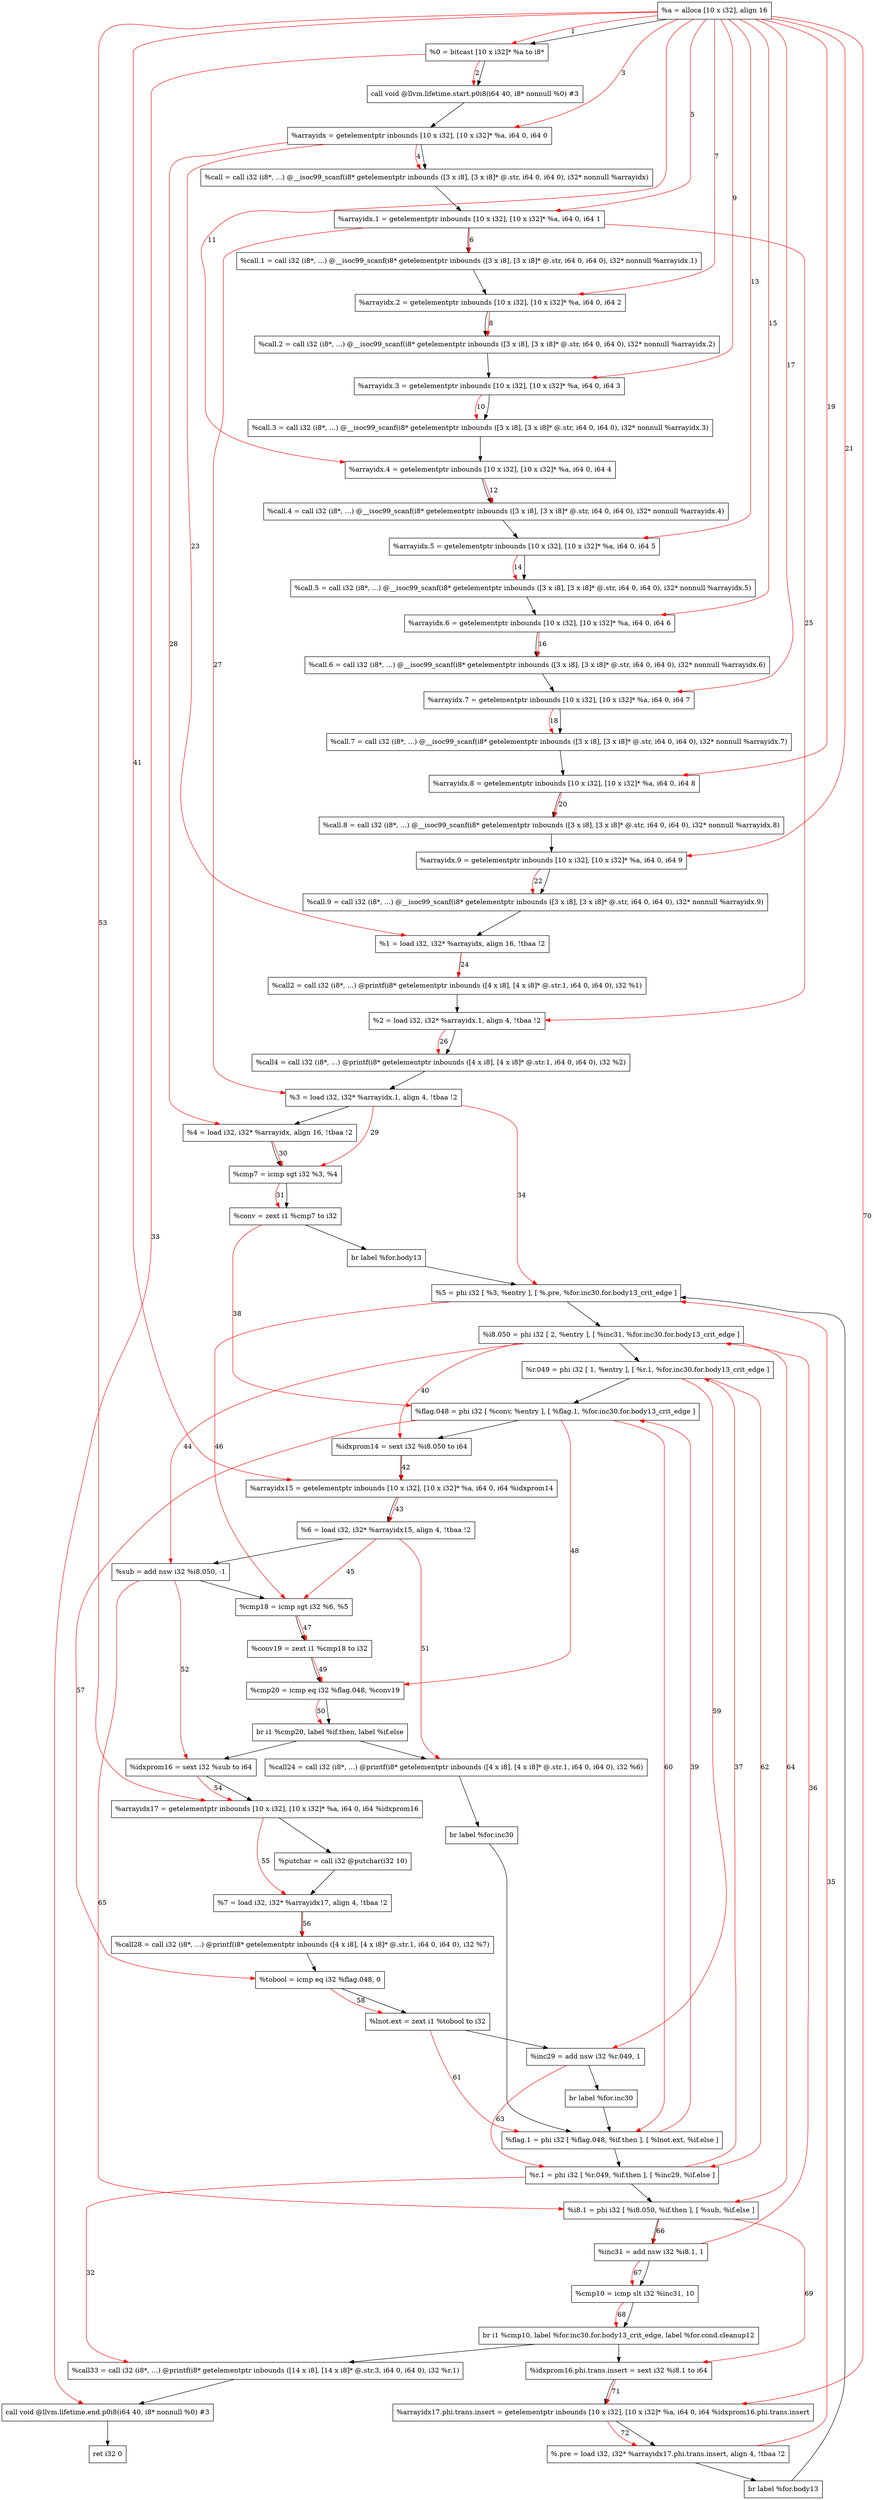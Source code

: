 digraph "CDFG for'func' function" {
	Node0x563d09821748[shape=record, label="  %a = alloca [10 x i32], align 16"]
	Node0x563d09821e08[shape=record, label="  %0 = bitcast [10 x i32]* %a to i8*"]
	Node0x563d09822268[shape=record, label="  call void @llvm.lifetime.start.p0i8(i64 40, i8* nonnull %0) #3"]
	Node0x563d09822378[shape=record, label="  %arrayidx = getelementptr inbounds [10 x i32], [10 x i32]* %a, i64 0, i64 0"]
	Node0x563d09822798[shape=record, label="  %call = call i32 (i8*, ...) @__isoc99_scanf(i8* getelementptr inbounds ([3 x i8], [3 x i8]* @.str, i64 0, i64 0), i32* nonnull %arrayidx)"]
	Node0x563d098228b8[shape=record, label="  %arrayidx.1 = getelementptr inbounds [10 x i32], [10 x i32]* %a, i64 0, i64 1"]
	Node0x563d098229a8[shape=record, label="  %call.1 = call i32 (i8*, ...) @__isoc99_scanf(i8* getelementptr inbounds ([3 x i8], [3 x i8]* @.str, i64 0, i64 0), i32* nonnull %arrayidx.1)"]
	Node0x563d09822ac8[shape=record, label="  %arrayidx.2 = getelementptr inbounds [10 x i32], [10 x i32]* %a, i64 0, i64 2"]
	Node0x563d09822bb8[shape=record, label="  %call.2 = call i32 (i8*, ...) @__isoc99_scanf(i8* getelementptr inbounds ([3 x i8], [3 x i8]* @.str, i64 0, i64 0), i32* nonnull %arrayidx.2)"]
	Node0x563d09822cd8[shape=record, label="  %arrayidx.3 = getelementptr inbounds [10 x i32], [10 x i32]* %a, i64 0, i64 3"]
	Node0x563d09822dc8[shape=record, label="  %call.3 = call i32 (i8*, ...) @__isoc99_scanf(i8* getelementptr inbounds ([3 x i8], [3 x i8]* @.str, i64 0, i64 0), i32* nonnull %arrayidx.3)"]
	Node0x563d09822ee8[shape=record, label="  %arrayidx.4 = getelementptr inbounds [10 x i32], [10 x i32]* %a, i64 0, i64 4"]
	Node0x563d09822fd8[shape=record, label="  %call.4 = call i32 (i8*, ...) @__isoc99_scanf(i8* getelementptr inbounds ([3 x i8], [3 x i8]* @.str, i64 0, i64 0), i32* nonnull %arrayidx.4)"]
	Node0x563d098230f8[shape=record, label="  %arrayidx.5 = getelementptr inbounds [10 x i32], [10 x i32]* %a, i64 0, i64 5"]
	Node0x563d09823388[shape=record, label="  %call.5 = call i32 (i8*, ...) @__isoc99_scanf(i8* getelementptr inbounds ([3 x i8], [3 x i8]* @.str, i64 0, i64 0), i32* nonnull %arrayidx.5)"]
	Node0x563d098234a8[shape=record, label="  %arrayidx.6 = getelementptr inbounds [10 x i32], [10 x i32]* %a, i64 0, i64 6"]
	Node0x563d09823598[shape=record, label="  %call.6 = call i32 (i8*, ...) @__isoc99_scanf(i8* getelementptr inbounds ([3 x i8], [3 x i8]* @.str, i64 0, i64 0), i32* nonnull %arrayidx.6)"]
	Node0x563d098236b8[shape=record, label="  %arrayidx.7 = getelementptr inbounds [10 x i32], [10 x i32]* %a, i64 0, i64 7"]
	Node0x563d098237a8[shape=record, label="  %call.7 = call i32 (i8*, ...) @__isoc99_scanf(i8* getelementptr inbounds ([3 x i8], [3 x i8]* @.str, i64 0, i64 0), i32* nonnull %arrayidx.7)"]
	Node0x563d098238c8[shape=record, label="  %arrayidx.8 = getelementptr inbounds [10 x i32], [10 x i32]* %a, i64 0, i64 8"]
	Node0x563d098239b8[shape=record, label="  %call.8 = call i32 (i8*, ...) @__isoc99_scanf(i8* getelementptr inbounds ([3 x i8], [3 x i8]* @.str, i64 0, i64 0), i32* nonnull %arrayidx.8)"]
	Node0x563d09823ad8[shape=record, label="  %arrayidx.9 = getelementptr inbounds [10 x i32], [10 x i32]* %a, i64 0, i64 9"]
	Node0x563d09823bc8[shape=record, label="  %call.9 = call i32 (i8*, ...) @__isoc99_scanf(i8* getelementptr inbounds ([3 x i8], [3 x i8]* @.str, i64 0, i64 0), i32* nonnull %arrayidx.9)"]
	Node0x563d09823c88[shape=record, label="  %1 = load i32, i32* %arrayidx, align 16, !tbaa !2"]
	Node0x563d09824cf8[shape=record, label="  %call2 = call i32 (i8*, ...) @printf(i8* getelementptr inbounds ([4 x i8], [4 x i8]* @.str.1, i64 0, i64 0), i32 %1)"]
	Node0x563d09824dd8[shape=record, label="  %2 = load i32, i32* %arrayidx.1, align 4, !tbaa !2"]
	Node0x563d098254a8[shape=record, label="  %call4 = call i32 (i8*, ...) @printf(i8* getelementptr inbounds ([4 x i8], [4 x i8]* @.str.1, i64 0, i64 0), i32 %2)"]
	Node0x563d09825568[shape=record, label="  %3 = load i32, i32* %arrayidx.1, align 4, !tbaa !2"]
	Node0x563d098255c8[shape=record, label="  %4 = load i32, i32* %arrayidx, align 16, !tbaa !2"]
	Node0x563d09825690[shape=record, label="  %cmp7 = icmp sgt i32 %3, %4"]
	Node0x563d09825a28[shape=record, label="  %conv = zext i1 %cmp7 to i32"]
	Node0x563d09825b58[shape=record, label="  br label %for.body13"]
	Node0x563d09825dc8[shape=record, label="  %call33 = call i32 (i8*, ...) @printf(i8* getelementptr inbounds ([14 x i8], [14 x i8]* @.str.3, i64 0, i64 0), i32 %r.1)"]
	Node0x563d09826028[shape=record, label="  call void @llvm.lifetime.end.p0i8(i64 40, i8* nonnull %0) #3"]
	Node0x563d098260e8[shape=record, label="  ret i32 0"]
	Node0x563d09826288[shape=record, label="  %5 = phi i32 [ %3, %entry ], [ %.pre, %for.inc30.for.body13_crit_edge ]"]
	Node0x563d09826438[shape=record, label="  %i8.050 = phi i32 [ 2, %entry ], [ %inc31, %for.inc30.for.body13_crit_edge ]"]
	Node0x563d098264f8[shape=record, label="  %r.049 = phi i32 [ 1, %entry ], [ %r.1, %for.inc30.for.body13_crit_edge ]"]
	Node0x563d09826668[shape=record, label="  %flag.048 = phi i32 [ %conv, %entry ], [ %flag.1, %for.inc30.for.body13_crit_edge ]"]
	Node0x563d09826718[shape=record, label="  %idxprom14 = sext i32 %i8.050 to i64"]
	Node0x563d098267a8[shape=record, label="  %arrayidx15 = getelementptr inbounds [10 x i32], [10 x i32]* %a, i64 0, i64 %idxprom14"]
	Node0x563d09826848[shape=record, label="  %6 = load i32, i32* %arrayidx15, align 4, !tbaa !2"]
	Node0x563d098268f0[shape=record, label="  %sub = add nsw i32 %i8.050, -1"]
	Node0x563d09827190[shape=record, label="  %cmp18 = icmp sgt i32 %6, %5"]
	Node0x563d09827208[shape=record, label="  %conv19 = zext i1 %cmp18 to i32"]
	Node0x563d098272a0[shape=record, label="  %cmp20 = icmp eq i32 %flag.048, %conv19"]
	Node0x563d097b6588[shape=record, label="  br i1 %cmp20, label %if.then, label %if.else"]
	Node0x563d09827508[shape=record, label="  %call24 = call i32 (i8*, ...) @printf(i8* getelementptr inbounds ([4 x i8], [4 x i8]* @.str.1, i64 0, i64 0), i32 %6)"]
	Node0x563d09827648[shape=record, label="  br label %for.inc30"]
	Node0x563d09827458[shape=record, label="  %idxprom16 = sext i32 %sub to i64"]
	Node0x563d09827708[shape=record, label="  %arrayidx17 = getelementptr inbounds [10 x i32], [10 x i32]* %a, i64 0, i64 %idxprom16"]
	Node0x563d09827930[shape=record, label="  %putchar = call i32 @putchar(i32 10)"]
	Node0x563d09827a08[shape=record, label="  %7 = load i32, i32* %arrayidx17, align 4, !tbaa !2"]
	Node0x563d09827ab8[shape=record, label="  %call28 = call i32 (i8*, ...) @printf(i8* getelementptr inbounds ([4 x i8], [4 x i8]* @.str.1, i64 0, i64 0), i32 %7)"]
	Node0x563d09827b90[shape=record, label="  %tobool = icmp eq i32 %flag.048, 0"]
	Node0x563d09827c08[shape=record, label="  %lnot.ext = zext i1 %tobool to i32"]
	Node0x563d098282d0[shape=record, label="  %inc29 = add nsw i32 %r.049, 1"]
	Node0x563d09828348[shape=record, label="  br label %for.inc30"]
	Node0x563d09828398[shape=record, label="  %flag.1 = phi i32 [ %flag.048, %if.then ], [ %lnot.ext, %if.else ]"]
	Node0x563d09828438[shape=record, label="  %r.1 = phi i32 [ %r.049, %if.then ], [ %inc29, %if.else ]"]
	Node0x563d098284d8[shape=record, label="  %i8.1 = phi i32 [ %i8.050, %if.then ], [ %sub, %if.else ]"]
	Node0x563d098285c0[shape=record, label="  %inc31 = add nsw i32 %i8.1, 1"]
	Node0x563d09828630[shape=record, label="  %cmp10 = icmp slt i32 %inc31, 10"]
	Node0x563d098286d8[shape=record, label="  br i1 %cmp10, label %for.inc30.for.body13_crit_edge, label %for.cond.cleanup12"]
	Node0x563d09826208[shape=record, label="  %idxprom16.phi.trans.insert = sext i32 %i8.1 to i64"]
	Node0x563d098287a8[shape=record, label="  %arrayidx17.phi.trans.insert = getelementptr inbounds [10 x i32], [10 x i32]* %a, i64 0, i64 %idxprom16.phi.trans.insert"]
	Node0x563d09826388[shape=record, label="  %.pre = load i32, i32* %arrayidx17.phi.trans.insert, align 4, !tbaa !2"]
	Node0x563d09825af8[shape=record, label="  br label %for.body13"]
	Node0x563d09821748 -> Node0x563d09821e08
	Node0x563d09821e08 -> Node0x563d09822268
	Node0x563d09822268 -> Node0x563d09822378
	Node0x563d09822378 -> Node0x563d09822798
	Node0x563d09822798 -> Node0x563d098228b8
	Node0x563d098228b8 -> Node0x563d098229a8
	Node0x563d098229a8 -> Node0x563d09822ac8
	Node0x563d09822ac8 -> Node0x563d09822bb8
	Node0x563d09822bb8 -> Node0x563d09822cd8
	Node0x563d09822cd8 -> Node0x563d09822dc8
	Node0x563d09822dc8 -> Node0x563d09822ee8
	Node0x563d09822ee8 -> Node0x563d09822fd8
	Node0x563d09822fd8 -> Node0x563d098230f8
	Node0x563d098230f8 -> Node0x563d09823388
	Node0x563d09823388 -> Node0x563d098234a8
	Node0x563d098234a8 -> Node0x563d09823598
	Node0x563d09823598 -> Node0x563d098236b8
	Node0x563d098236b8 -> Node0x563d098237a8
	Node0x563d098237a8 -> Node0x563d098238c8
	Node0x563d098238c8 -> Node0x563d098239b8
	Node0x563d098239b8 -> Node0x563d09823ad8
	Node0x563d09823ad8 -> Node0x563d09823bc8
	Node0x563d09823bc8 -> Node0x563d09823c88
	Node0x563d09823c88 -> Node0x563d09824cf8
	Node0x563d09824cf8 -> Node0x563d09824dd8
	Node0x563d09824dd8 -> Node0x563d098254a8
	Node0x563d098254a8 -> Node0x563d09825568
	Node0x563d09825568 -> Node0x563d098255c8
	Node0x563d098255c8 -> Node0x563d09825690
	Node0x563d09825690 -> Node0x563d09825a28
	Node0x563d09825a28 -> Node0x563d09825b58
	Node0x563d09825b58 -> Node0x563d09826288
	Node0x563d09825dc8 -> Node0x563d09826028
	Node0x563d09826028 -> Node0x563d098260e8
	Node0x563d09826288 -> Node0x563d09826438
	Node0x563d09826438 -> Node0x563d098264f8
	Node0x563d098264f8 -> Node0x563d09826668
	Node0x563d09826668 -> Node0x563d09826718
	Node0x563d09826718 -> Node0x563d098267a8
	Node0x563d098267a8 -> Node0x563d09826848
	Node0x563d09826848 -> Node0x563d098268f0
	Node0x563d098268f0 -> Node0x563d09827190
	Node0x563d09827190 -> Node0x563d09827208
	Node0x563d09827208 -> Node0x563d098272a0
	Node0x563d098272a0 -> Node0x563d097b6588
	Node0x563d097b6588 -> Node0x563d09827508
	Node0x563d097b6588 -> Node0x563d09827458
	Node0x563d09827508 -> Node0x563d09827648
	Node0x563d09827648 -> Node0x563d09828398
	Node0x563d09827458 -> Node0x563d09827708
	Node0x563d09827708 -> Node0x563d09827930
	Node0x563d09827930 -> Node0x563d09827a08
	Node0x563d09827a08 -> Node0x563d09827ab8
	Node0x563d09827ab8 -> Node0x563d09827b90
	Node0x563d09827b90 -> Node0x563d09827c08
	Node0x563d09827c08 -> Node0x563d098282d0
	Node0x563d098282d0 -> Node0x563d09828348
	Node0x563d09828348 -> Node0x563d09828398
	Node0x563d09828398 -> Node0x563d09828438
	Node0x563d09828438 -> Node0x563d098284d8
	Node0x563d098284d8 -> Node0x563d098285c0
	Node0x563d098285c0 -> Node0x563d09828630
	Node0x563d09828630 -> Node0x563d098286d8
	Node0x563d098286d8 -> Node0x563d09826208
	Node0x563d098286d8 -> Node0x563d09825dc8
	Node0x563d09826208 -> Node0x563d098287a8
	Node0x563d098287a8 -> Node0x563d09826388
	Node0x563d09826388 -> Node0x563d09825af8
	Node0x563d09825af8 -> Node0x563d09826288
edge [color=red]
	Node0x563d09821748 -> Node0x563d09821e08[label="1"]
	Node0x563d09821e08 -> Node0x563d09822268[label="2"]
	Node0x563d09821748 -> Node0x563d09822378[label="3"]
	Node0x563d09822378 -> Node0x563d09822798[label="4"]
	Node0x563d09821748 -> Node0x563d098228b8[label="5"]
	Node0x563d098228b8 -> Node0x563d098229a8[label="6"]
	Node0x563d09821748 -> Node0x563d09822ac8[label="7"]
	Node0x563d09822ac8 -> Node0x563d09822bb8[label="8"]
	Node0x563d09821748 -> Node0x563d09822cd8[label="9"]
	Node0x563d09822cd8 -> Node0x563d09822dc8[label="10"]
	Node0x563d09821748 -> Node0x563d09822ee8[label="11"]
	Node0x563d09822ee8 -> Node0x563d09822fd8[label="12"]
	Node0x563d09821748 -> Node0x563d098230f8[label="13"]
	Node0x563d098230f8 -> Node0x563d09823388[label="14"]
	Node0x563d09821748 -> Node0x563d098234a8[label="15"]
	Node0x563d098234a8 -> Node0x563d09823598[label="16"]
	Node0x563d09821748 -> Node0x563d098236b8[label="17"]
	Node0x563d098236b8 -> Node0x563d098237a8[label="18"]
	Node0x563d09821748 -> Node0x563d098238c8[label="19"]
	Node0x563d098238c8 -> Node0x563d098239b8[label="20"]
	Node0x563d09821748 -> Node0x563d09823ad8[label="21"]
	Node0x563d09823ad8 -> Node0x563d09823bc8[label="22"]
	Node0x563d09822378 -> Node0x563d09823c88[label="23"]
	Node0x563d09823c88 -> Node0x563d09824cf8[label="24"]
	Node0x563d098228b8 -> Node0x563d09824dd8[label="25"]
	Node0x563d09824dd8 -> Node0x563d098254a8[label="26"]
	Node0x563d098228b8 -> Node0x563d09825568[label="27"]
	Node0x563d09822378 -> Node0x563d098255c8[label="28"]
	Node0x563d09825568 -> Node0x563d09825690[label="29"]
	Node0x563d098255c8 -> Node0x563d09825690[label="30"]
	Node0x563d09825690 -> Node0x563d09825a28[label="31"]
	Node0x563d09828438 -> Node0x563d09825dc8[label="32"]
	Node0x563d09821e08 -> Node0x563d09826028[label="33"]
	Node0x563d09825568 -> Node0x563d09826288[label="34"]
	Node0x563d09826388 -> Node0x563d09826288[label="35"]
	Node0x563d098285c0 -> Node0x563d09826438[label="36"]
	Node0x563d09828438 -> Node0x563d098264f8[label="37"]
	Node0x563d09825a28 -> Node0x563d09826668[label="38"]
	Node0x563d09828398 -> Node0x563d09826668[label="39"]
	Node0x563d09826438 -> Node0x563d09826718[label="40"]
	Node0x563d09821748 -> Node0x563d098267a8[label="41"]
	Node0x563d09826718 -> Node0x563d098267a8[label="42"]
	Node0x563d098267a8 -> Node0x563d09826848[label="43"]
	Node0x563d09826438 -> Node0x563d098268f0[label="44"]
	Node0x563d09826848 -> Node0x563d09827190[label="45"]
	Node0x563d09826288 -> Node0x563d09827190[label="46"]
	Node0x563d09827190 -> Node0x563d09827208[label="47"]
	Node0x563d09826668 -> Node0x563d098272a0[label="48"]
	Node0x563d09827208 -> Node0x563d098272a0[label="49"]
	Node0x563d098272a0 -> Node0x563d097b6588[label="50"]
	Node0x563d09826848 -> Node0x563d09827508[label="51"]
	Node0x563d098268f0 -> Node0x563d09827458[label="52"]
	Node0x563d09821748 -> Node0x563d09827708[label="53"]
	Node0x563d09827458 -> Node0x563d09827708[label="54"]
	Node0x563d09827708 -> Node0x563d09827a08[label="55"]
	Node0x563d09827a08 -> Node0x563d09827ab8[label="56"]
	Node0x563d09826668 -> Node0x563d09827b90[label="57"]
	Node0x563d09827b90 -> Node0x563d09827c08[label="58"]
	Node0x563d098264f8 -> Node0x563d098282d0[label="59"]
	Node0x563d09826668 -> Node0x563d09828398[label="60"]
	Node0x563d09827c08 -> Node0x563d09828398[label="61"]
	Node0x563d098264f8 -> Node0x563d09828438[label="62"]
	Node0x563d098282d0 -> Node0x563d09828438[label="63"]
	Node0x563d09826438 -> Node0x563d098284d8[label="64"]
	Node0x563d098268f0 -> Node0x563d098284d8[label="65"]
	Node0x563d098284d8 -> Node0x563d098285c0[label="66"]
	Node0x563d098285c0 -> Node0x563d09828630[label="67"]
	Node0x563d09828630 -> Node0x563d098286d8[label="68"]
	Node0x563d098284d8 -> Node0x563d09826208[label="69"]
	Node0x563d09821748 -> Node0x563d098287a8[label="70"]
	Node0x563d09826208 -> Node0x563d098287a8[label="71"]
	Node0x563d098287a8 -> Node0x563d09826388[label="72"]
}
